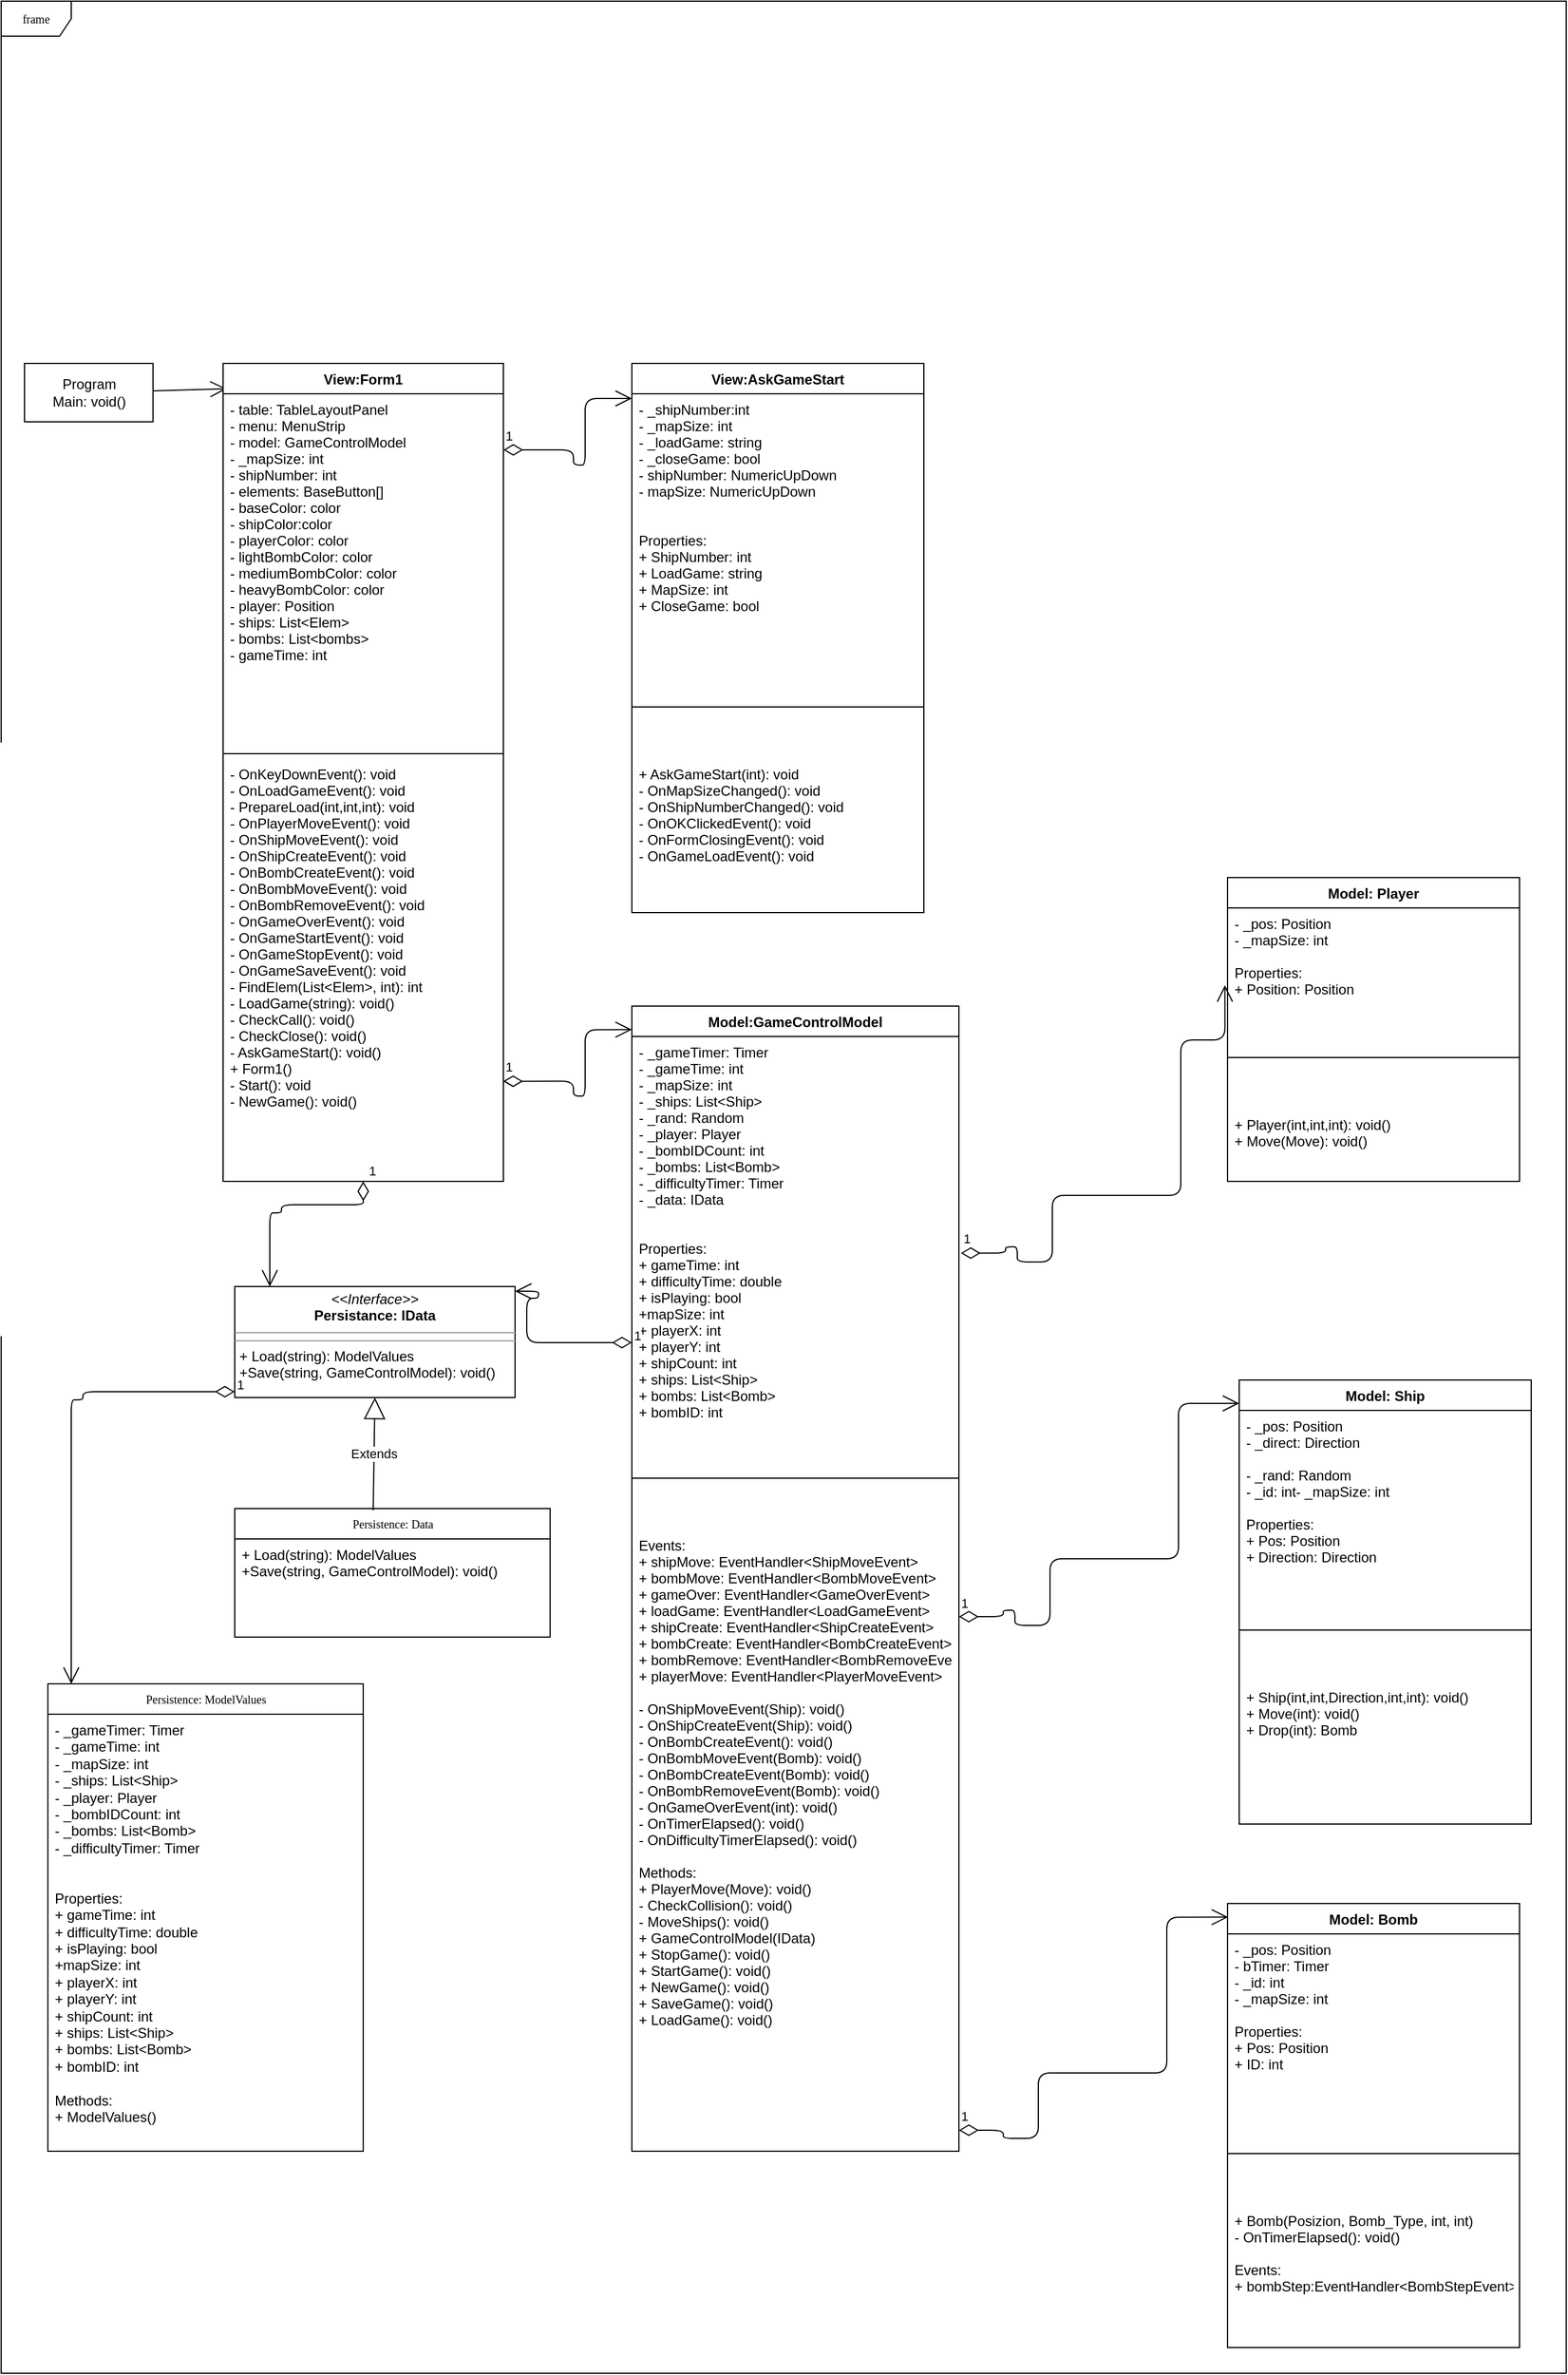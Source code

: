 <mxfile version="12.2.7" type="device" pages="1"><diagram name="Page-1" id="c4acf3e9-155e-7222-9cf6-157b1a14988f"><mxGraphModel dx="1495" dy="524" grid="1" gridSize="10" guides="1" tooltips="1" connect="1" arrows="1" fold="1" page="1" pageScale="1" pageWidth="850" pageHeight="1100" background="#ffffff" math="0" shadow="0"><root><mxCell id="0"/><mxCell id="1" parent="0"/><mxCell id="17acba5748e5396b-1" value="frame" style="shape=umlFrame;whiteSpace=wrap;html=1;rounded=0;shadow=0;comic=0;labelBackgroundColor=none;strokeWidth=1;fontFamily=Verdana;fontSize=10;align=center;" parent="1" vertex="1"><mxGeometry x="20" y="20" width="1340" height="2030" as="geometry"/></mxCell><mxCell id="17acba5748e5396b-20" value="Persistence: Data" style="swimlane;html=1;fontStyle=0;childLayout=stackLayout;horizontal=1;startSize=26;fillColor=none;horizontalStack=0;resizeParent=1;resizeLast=0;collapsible=1;marginBottom=0;swimlaneFillColor=#ffffff;rounded=0;shadow=0;comic=0;labelBackgroundColor=none;strokeWidth=1;fontFamily=Verdana;fontSize=10;align=center;" parent="1" vertex="1"><mxGeometry x="220" y="1310" width="270" height="110" as="geometry"/></mxCell><mxCell id="17acba5748e5396b-21" value="+ Load(string): ModelValues&lt;br&gt;+Save(string, GameControlModel): void() " style="text;html=1;strokeColor=none;fillColor=none;align=left;verticalAlign=top;spacingLeft=4;spacingRight=4;whiteSpace=wrap;overflow=hidden;rotatable=0;points=[[0,0.5],[1,0.5]];portConstraint=eastwest;" parent="17acba5748e5396b-20" vertex="1"><mxGeometry y="26" width="270" height="74" as="geometry"/></mxCell><mxCell id="5d2195bd80daf111-18" value="&lt;p style=&quot;margin: 0px ; margin-top: 4px ; text-align: center&quot;&gt;&lt;i&gt;&amp;lt;&amp;lt;Interface&amp;gt;&amp;gt;&lt;/i&gt;&lt;br&gt;&lt;b&gt;Persistance: IData&lt;br&gt;&lt;/b&gt;&lt;/p&gt;&lt;hr size=&quot;1&quot;&gt;&lt;hr size=&quot;1&quot;&gt;&lt;p style=&quot;margin: 0px ; margin-left: 4px&quot;&gt;+ Load(string): ModelValues&lt;br&gt;+Save(string, GameControlModel): void() &lt;br&gt;&lt;/p&gt;" style="verticalAlign=top;align=left;overflow=fill;fontSize=12;fontFamily=Helvetica;html=1;rounded=0;shadow=0;comic=0;labelBackgroundColor=none;strokeWidth=1" parent="1" vertex="1"><mxGeometry x="220" y="1120" width="240" height="95" as="geometry"/></mxCell><mxCell id="okpHUz_ocunKg5yzLn_k-1" value="&lt;div&gt;Program&lt;/div&gt;&lt;div&gt;Main: void()&lt;br&gt;&lt;/div&gt;" style="html=1;" parent="1" vertex="1"><mxGeometry x="40" y="330" width="110" height="50" as="geometry"/></mxCell><mxCell id="okpHUz_ocunKg5yzLn_k-6" value="" style="endArrow=open;endFill=1;endSize=12;html=1;entryX=0.013;entryY=0.031;entryDx=0;entryDy=0;entryPerimeter=0;" parent="1" source="okpHUz_ocunKg5yzLn_k-1" target="okpHUz_ocunKg5yzLn_k-7" edge="1"><mxGeometry width="160" relative="1" as="geometry"><mxPoint x="190" y="450" as="sourcePoint"/><mxPoint x="310" y="380.086" as="targetPoint"/></mxGeometry></mxCell><mxCell id="okpHUz_ocunKg5yzLn_k-7" value="View:Form1" style="swimlane;fontStyle=1;align=center;verticalAlign=top;childLayout=stackLayout;horizontal=1;startSize=26;horizontalStack=0;resizeParent=1;resizeParentMax=0;resizeLast=0;collapsible=1;marginBottom=0;" parent="1" vertex="1"><mxGeometry x="210" y="330" width="240" height="700" as="geometry"/></mxCell><mxCell id="okpHUz_ocunKg5yzLn_k-8" value="- table: TableLayoutPanel&#xA;- menu: MenuStrip&#xA;- model: GameControlModel&#xA;- _mapSize: int&#xA;- shipNumber: int&#xA;- elements: BaseButton[]&#xA;- baseColor: color&#xA;- shipColor:color&#xA;- playerColor: color&#xA;- lightBombColor: color&#xA;- mediumBombColor: color&#xA;- heavyBombColor: color&#xA;- player: Position&#xA;- ships: List&lt;Elem&gt;&#xA;- bombs: List&lt;bombs&gt;&#xA;- gameTime: int&#xA;" style="text;strokeColor=none;fillColor=none;align=left;verticalAlign=top;spacingLeft=4;spacingRight=4;overflow=hidden;rotatable=0;points=[[0,0.5],[1,0.5]];portConstraint=eastwest;" parent="okpHUz_ocunKg5yzLn_k-7" vertex="1"><mxGeometry y="26" width="240" height="304" as="geometry"/></mxCell><mxCell id="okpHUz_ocunKg5yzLn_k-9" value="" style="line;strokeWidth=1;fillColor=none;align=left;verticalAlign=middle;spacingTop=-1;spacingLeft=3;spacingRight=3;rotatable=0;labelPosition=right;points=[];portConstraint=eastwest;" parent="okpHUz_ocunKg5yzLn_k-7" vertex="1"><mxGeometry y="330" width="240" height="8" as="geometry"/></mxCell><mxCell id="okpHUz_ocunKg5yzLn_k-10" value="- OnKeyDownEvent(): void&#xA;- OnLoadGameEvent(): void&#xA;- PrepareLoad(int,int,int): void&#xA;- OnPlayerMoveEvent(): void&#xA;- OnShipMoveEvent(): void&#xA;- OnShipCreateEvent(): void&#xA;- OnBombCreateEvent(): void&#xA;- OnBombMoveEvent(): void&#xA;- OnBombRemoveEvent(): void&#xA;- OnGameOverEvent(): void&#xA;- OnGameStartEvent(): void&#xA;- OnGameStopEvent(): void&#xA;- OnGameSaveEvent(): void&#xA;- FindElem(List&lt;Elem&gt;, int): int&#xA;- LoadGame(string): void()&#xA;- CheckCall(): void()&#xA;- CheckClose(): void()&#xA;- AskGameStart(): void()&#xA;+ Form1()&#xA;- Start(): void&#xA;- NewGame(): void()&#xA;&#xA;" style="text;strokeColor=none;fillColor=none;align=left;verticalAlign=top;spacingLeft=4;spacingRight=4;overflow=hidden;rotatable=0;points=[[0,0.5],[1,0.5]];portConstraint=eastwest;" parent="okpHUz_ocunKg5yzLn_k-7" vertex="1"><mxGeometry y="338" width="240" height="362" as="geometry"/></mxCell><mxCell id="okpHUz_ocunKg5yzLn_k-11" value="View:AskGameStart" style="swimlane;fontStyle=1;align=center;verticalAlign=top;childLayout=stackLayout;horizontal=1;startSize=26;horizontalStack=0;resizeParent=1;resizeParentMax=0;resizeLast=0;collapsible=1;marginBottom=0;" parent="1" vertex="1"><mxGeometry x="560" y="330" width="250" height="470" as="geometry"/></mxCell><mxCell id="okpHUz_ocunKg5yzLn_k-12" value="- _shipNumber:int&#xA;- _mapSize: int&#xA;- _loadGame: string&#xA;- _closeGame: bool&#xA;- shipNumber: NumericUpDown&#xA;- mapSize: NumericUpDown&#xA;&#xA;&#xA;Properties:&#xA;+ ShipNumber: int&#xA;+ LoadGame: string&#xA;+ MapSize: int&#xA;+ CloseGame: bool&#xA;&#xA;" style="text;strokeColor=none;fillColor=none;align=left;verticalAlign=top;spacingLeft=4;spacingRight=4;overflow=hidden;rotatable=0;points=[[0,0.5],[1,0.5]];portConstraint=eastwest;" parent="okpHUz_ocunKg5yzLn_k-11" vertex="1"><mxGeometry y="26" width="250" height="224" as="geometry"/></mxCell><mxCell id="okpHUz_ocunKg5yzLn_k-13" value="" style="line;strokeWidth=1;fillColor=none;align=left;verticalAlign=middle;spacingTop=-1;spacingLeft=3;spacingRight=3;rotatable=0;labelPosition=right;points=[];portConstraint=eastwest;" parent="okpHUz_ocunKg5yzLn_k-11" vertex="1"><mxGeometry y="250" width="250" height="88" as="geometry"/></mxCell><mxCell id="okpHUz_ocunKg5yzLn_k-16" value="+ AskGameStart(int): void&#xA;- OnMapSizeChanged(): void&#xA;- OnShipNumberChanged(): void&#xA;- OnOKClickedEvent(): void&#xA;- OnFormClosingEvent(): void&#xA;- OnGameLoadEvent(): void&#xA;" style="text;strokeColor=none;fillColor=none;align=left;verticalAlign=top;spacingLeft=4;spacingRight=4;overflow=hidden;rotatable=0;points=[[0,0.5],[1,0.5]];portConstraint=eastwest;" parent="okpHUz_ocunKg5yzLn_k-11" vertex="1"><mxGeometry y="338" width="250" height="132" as="geometry"/></mxCell><mxCell id="okpHUz_ocunKg5yzLn_k-15" value="1" style="endArrow=open;html=1;endSize=12;startArrow=diamondThin;startSize=14;startFill=0;edgeStyle=orthogonalEdgeStyle;align=left;verticalAlign=bottom;" parent="1" target="okpHUz_ocunKg5yzLn_k-11" edge="1"><mxGeometry x="-1" y="3" relative="1" as="geometry"><mxPoint x="450" y="404" as="sourcePoint"/><mxPoint x="180" y="1098" as="targetPoint"/><Array as="points"><mxPoint x="450" y="404"/><mxPoint x="510" y="404"/><mxPoint x="510" y="417"/><mxPoint x="520" y="417"/><mxPoint x="520" y="360"/></Array></mxGeometry></mxCell><mxCell id="Es5SirZ7EQw_FPAhb97K-1" value="Model:GameControlModel" style="swimlane;fontStyle=1;align=center;verticalAlign=top;childLayout=stackLayout;horizontal=1;startSize=26;horizontalStack=0;resizeParent=1;resizeParentMax=0;resizeLast=0;collapsible=1;marginBottom=0;" parent="1" vertex="1"><mxGeometry x="560" y="880" width="280" height="980" as="geometry"/></mxCell><mxCell id="Es5SirZ7EQw_FPAhb97K-2" value="- _gameTimer: Timer&#xA;- _gameTime: int&#xA;- _mapSize: int&#xA;- _ships: List&lt;Ship&gt;&#xA;- _rand: Random&#xA;- _player: Player&#xA;- _bombIDCount: int&#xA;- _bombs: List&lt;Bomb&gt;&#xA;- _difficultyTimer: Timer&#xA;- _data: IData&#xA;&#xA;&#xA;Properties:&#xA;+ gameTime: int&#xA;+ difficultyTime: double&#xA;+ isPlaying: bool&#xA;+mapSize: int&#xA;+ playerX: int&#xA;+ playerY: int&#xA;+ shipCount: int&#xA;+ ships: List&lt;Ship&gt;&#xA;+ bombs: List&lt;Bomb&gt;&#xA;+ bombID: int&#xA;&#xA;&#xA;" style="text;strokeColor=none;fillColor=none;align=left;verticalAlign=top;spacingLeft=4;spacingRight=4;overflow=hidden;rotatable=0;points=[[0,0.5],[1,0.5]];portConstraint=eastwest;" parent="Es5SirZ7EQw_FPAhb97K-1" vertex="1"><mxGeometry y="26" width="280" height="334" as="geometry"/></mxCell><mxCell id="Es5SirZ7EQw_FPAhb97K-3" value="" style="line;strokeWidth=1;fillColor=none;align=left;verticalAlign=middle;spacingTop=-1;spacingLeft=3;spacingRight=3;rotatable=0;labelPosition=right;points=[];portConstraint=eastwest;" parent="Es5SirZ7EQw_FPAhb97K-1" vertex="1"><mxGeometry y="360" width="280" height="88" as="geometry"/></mxCell><mxCell id="Es5SirZ7EQw_FPAhb97K-4" value="Events:&#xA;+ shipMove: EventHandler&lt;ShipMoveEvent&gt;&#xA;+ bombMove: EventHandler&lt;BombMoveEvent&gt;&#xA;+ gameOver: EventHandler&lt;GameOverEvent&gt;&#xA;+ loadGame: EventHandler&lt;LoadGameEvent&gt;&#xA;+ shipCreate: EventHandler&lt;ShipCreateEvent&gt;&#xA;+ bombCreate: EventHandler&lt;BombCreateEvent&gt;&#xA;+ bombRemove: EventHandler&lt;BombRemoveEvent&gt;&#xA;+ playerMove: EventHandler&lt;PlayerMoveEvent&gt;&#xA;&#xA;- OnShipMoveEvent(Ship): void()&#xA;- OnShipCreateEvent(Ship): void()&#xA;- OnBombCreateEvent(): void()&#xA;- OnBombMoveEvent(Bomb): void()&#xA;- OnBombCreateEvent(Bomb): void()&#xA;- OnBombRemoveEvent(Bomb): void()&#xA;- OnGameOverEvent(int): void()&#xA;- OnTimerElapsed(): void()&#xA;- OnDifficultyTimerElapsed(): void()&#xA;&#xA;Methods:&#xA;+ PlayerMove(Move): void()&#xA;- CheckCollision(): void()&#xA;- MoveShips(): void()&#xA;+ GameControlModel(IData)&#xA;+ StopGame(): void()&#xA;+ StartGame(): void()&#xA;+ NewGame(): void()&#xA;+ SaveGame(): void()&#xA;+ LoadGame(): void()&#xA;&#xA;&#xA;&#xA;&#xA;&#xA;" style="text;strokeColor=none;fillColor=none;align=left;verticalAlign=top;spacingLeft=4;spacingRight=4;overflow=hidden;rotatable=0;points=[[0,0.5],[1,0.5]];portConstraint=eastwest;" parent="Es5SirZ7EQw_FPAhb97K-1" vertex="1"><mxGeometry y="448" width="280" height="532" as="geometry"/></mxCell><mxCell id="Es5SirZ7EQw_FPAhb97K-5" value="1" style="endArrow=open;html=1;endSize=12;startArrow=diamondThin;startSize=14;startFill=0;edgeStyle=orthogonalEdgeStyle;align=left;verticalAlign=bottom;" parent="1" edge="1"><mxGeometry x="-1" y="3" relative="1" as="geometry"><mxPoint x="449.833" y="944.333" as="sourcePoint"/><mxPoint x="560.0" y="900.167" as="targetPoint"/><Array as="points"><mxPoint x="450" y="944"/><mxPoint x="510" y="944"/><mxPoint x="510" y="957"/><mxPoint x="520" y="957"/><mxPoint x="520" y="900"/></Array></mxGeometry></mxCell><mxCell id="Es5SirZ7EQw_FPAhb97K-7" value="Model: Ship" style="swimlane;fontStyle=1;align=center;verticalAlign=top;childLayout=stackLayout;horizontal=1;startSize=26;horizontalStack=0;resizeParent=1;resizeParentMax=0;resizeLast=0;collapsible=1;marginBottom=0;" parent="1" vertex="1"><mxGeometry x="1080" y="1200" width="250" height="380" as="geometry"/></mxCell><mxCell id="Es5SirZ7EQw_FPAhb97K-8" value="- _pos: Position&#xA;- _direct: Direction&#xA;&#xA;- _rand: Random&#xA;- _id: int- _mapSize: int&#xA;&#xA;Properties:&#xA;+ Pos: Position&#xA;+ Direction: Direction&#xA;" style="text;strokeColor=none;fillColor=none;align=left;verticalAlign=top;spacingLeft=4;spacingRight=4;overflow=hidden;rotatable=0;points=[[0,0.5],[1,0.5]];portConstraint=eastwest;" parent="Es5SirZ7EQw_FPAhb97K-7" vertex="1"><mxGeometry y="26" width="250" height="144" as="geometry"/></mxCell><mxCell id="Es5SirZ7EQw_FPAhb97K-9" value="" style="line;strokeWidth=1;fillColor=none;align=left;verticalAlign=middle;spacingTop=-1;spacingLeft=3;spacingRight=3;rotatable=0;labelPosition=right;points=[];portConstraint=eastwest;" parent="Es5SirZ7EQw_FPAhb97K-7" vertex="1"><mxGeometry y="170" width="250" height="88" as="geometry"/></mxCell><mxCell id="Es5SirZ7EQw_FPAhb97K-10" value="+ Ship(int,int,Direction,int,int): void()&#xA;+ Move(int): void()&#xA;+ Drop(int): Bomb&#xA;" style="text;strokeColor=none;fillColor=none;align=left;verticalAlign=top;spacingLeft=4;spacingRight=4;overflow=hidden;rotatable=0;points=[[0,0.5],[1,0.5]];portConstraint=eastwest;" parent="Es5SirZ7EQw_FPAhb97K-7" vertex="1"><mxGeometry y="258" width="250" height="122" as="geometry"/></mxCell><mxCell id="Es5SirZ7EQw_FPAhb97K-11" value="Model: Player" style="swimlane;fontStyle=1;align=center;verticalAlign=top;childLayout=stackLayout;horizontal=1;startSize=26;horizontalStack=0;resizeParent=1;resizeParentMax=0;resizeLast=0;collapsible=1;marginBottom=0;" parent="1" vertex="1"><mxGeometry x="1070" y="770" width="250" height="260" as="geometry"/></mxCell><mxCell id="Es5SirZ7EQw_FPAhb97K-12" value="- _pos: Position&#xA;- _mapSize: int&#xA;&#xA;Properties:&#xA;+ Position: Position&#xA;" style="text;strokeColor=none;fillColor=none;align=left;verticalAlign=top;spacingLeft=4;spacingRight=4;overflow=hidden;rotatable=0;points=[[0,0.5],[1,0.5]];portConstraint=eastwest;" parent="Es5SirZ7EQw_FPAhb97K-11" vertex="1"><mxGeometry y="26" width="250" height="84" as="geometry"/></mxCell><mxCell id="Es5SirZ7EQw_FPAhb97K-13" value="" style="line;strokeWidth=1;fillColor=none;align=left;verticalAlign=middle;spacingTop=-1;spacingLeft=3;spacingRight=3;rotatable=0;labelPosition=right;points=[];portConstraint=eastwest;" parent="Es5SirZ7EQw_FPAhb97K-11" vertex="1"><mxGeometry y="110" width="250" height="88" as="geometry"/></mxCell><mxCell id="Es5SirZ7EQw_FPAhb97K-14" value="+ Player(int,int,int): void()&#xA;+ Move(Move): void()&#xA;" style="text;strokeColor=none;fillColor=none;align=left;verticalAlign=top;spacingLeft=4;spacingRight=4;overflow=hidden;rotatable=0;points=[[0,0.5],[1,0.5]];portConstraint=eastwest;" parent="Es5SirZ7EQw_FPAhb97K-11" vertex="1"><mxGeometry y="198" width="250" height="62" as="geometry"/></mxCell><mxCell id="Es5SirZ7EQw_FPAhb97K-15" value="Model: Bomb" style="swimlane;fontStyle=1;align=center;verticalAlign=top;childLayout=stackLayout;horizontal=1;startSize=26;horizontalStack=0;resizeParent=1;resizeParentMax=0;resizeLast=0;collapsible=1;marginBottom=0;" parent="1" vertex="1"><mxGeometry x="1070" y="1648" width="250" height="380" as="geometry"/></mxCell><mxCell id="Es5SirZ7EQw_FPAhb97K-16" value="- _pos: Position&#xA;- bTimer: Timer&#xA;- _id: int&#xA;- _mapSize: int&#xA;&#xA;Properties:&#xA;+ Pos: Position&#xA;+ ID: int&#xA;" style="text;strokeColor=none;fillColor=none;align=left;verticalAlign=top;spacingLeft=4;spacingRight=4;overflow=hidden;rotatable=0;points=[[0,0.5],[1,0.5]];portConstraint=eastwest;" parent="Es5SirZ7EQw_FPAhb97K-15" vertex="1"><mxGeometry y="26" width="250" height="144" as="geometry"/></mxCell><mxCell id="Es5SirZ7EQw_FPAhb97K-17" value="" style="line;strokeWidth=1;fillColor=none;align=left;verticalAlign=middle;spacingTop=-1;spacingLeft=3;spacingRight=3;rotatable=0;labelPosition=right;points=[];portConstraint=eastwest;" parent="Es5SirZ7EQw_FPAhb97K-15" vertex="1"><mxGeometry y="170" width="250" height="88" as="geometry"/></mxCell><mxCell id="Es5SirZ7EQw_FPAhb97K-18" value="+ Bomb(Posizion, Bomb_Type, int, int)&#xA;- OnTimerElapsed(): void()&#xA;&#xA;Events:&#xA;+ bombStep:EventHandler&lt;BombStepEvent&gt;&#xA;&#xA;" style="text;strokeColor=none;fillColor=none;align=left;verticalAlign=top;spacingLeft=4;spacingRight=4;overflow=hidden;rotatable=0;points=[[0,0.5],[1,0.5]];portConstraint=eastwest;" parent="Es5SirZ7EQw_FPAhb97K-15" vertex="1"><mxGeometry y="258" width="250" height="122" as="geometry"/></mxCell><mxCell id="Es5SirZ7EQw_FPAhb97K-19" value="1" style="endArrow=open;html=1;endSize=12;startArrow=diamondThin;startSize=14;startFill=0;edgeStyle=orthogonalEdgeStyle;align=left;verticalAlign=bottom;entryX=-0.009;entryY=0.787;entryDx=0;entryDy=0;entryPerimeter=0;exitX=1.006;exitY=0.555;exitDx=0;exitDy=0;exitPerimeter=0;" parent="1" source="Es5SirZ7EQw_FPAhb97K-2" target="Es5SirZ7EQw_FPAhb97K-12" edge="1"><mxGeometry x="-1" y="3" relative="1" as="geometry"><mxPoint x="760.5" y="1086" as="sourcePoint"/><mxPoint x="872.5" y="1042" as="targetPoint"/><Array as="points"><mxPoint x="880" y="1091"/><mxPoint x="880" y="1086"/><mxPoint x="890" y="1086"/><mxPoint x="890" y="1099"/><mxPoint x="920" y="1099"/><mxPoint x="920" y="1042"/><mxPoint x="1030" y="1042"/><mxPoint x="1030" y="909"/></Array></mxGeometry></mxCell><mxCell id="Es5SirZ7EQw_FPAhb97K-20" value="1" style="endArrow=open;html=1;endSize=12;startArrow=diamondThin;startSize=14;startFill=0;edgeStyle=orthogonalEdgeStyle;align=left;verticalAlign=bottom;" parent="1" target="Es5SirZ7EQw_FPAhb97K-7" edge="1"><mxGeometry x="-1" y="3" relative="1" as="geometry"><mxPoint x="840" y="1402.5" as="sourcePoint"/><mxPoint x="1065.643" y="1220" as="targetPoint"/><Array as="points"><mxPoint x="878" y="1402"/><mxPoint x="878" y="1397"/><mxPoint x="888" y="1397"/><mxPoint x="888" y="1410"/><mxPoint x="918" y="1410"/><mxPoint x="918" y="1353"/><mxPoint x="1028" y="1353"/><mxPoint x="1028" y="1220"/></Array></mxGeometry></mxCell><mxCell id="Es5SirZ7EQw_FPAhb97K-21" value="1" style="endArrow=open;html=1;endSize=12;startArrow=diamondThin;startSize=14;startFill=0;edgeStyle=orthogonalEdgeStyle;align=left;verticalAlign=bottom;" parent="1" edge="1"><mxGeometry x="-1" y="3" relative="1" as="geometry"><mxPoint x="840" y="1842" as="sourcePoint"/><mxPoint x="1070.5" y="1659.667" as="targetPoint"/><Array as="points"><mxPoint x="878" y="1842"/><mxPoint x="878" y="1849"/><mxPoint x="908" y="1849"/><mxPoint x="908" y="1793"/><mxPoint x="1018" y="1793"/><mxPoint x="1018" y="1660"/></Array></mxGeometry></mxCell><mxCell id="eOjp4SXjjcvpafqJLG_C-2" value="Extends" style="endArrow=block;endSize=16;endFill=0;html=1;entryX=0.5;entryY=1;entryDx=0;entryDy=0;exitX=0.439;exitY=0.014;exitDx=0;exitDy=0;exitPerimeter=0;" edge="1" parent="1" source="17acba5748e5396b-20" target="5d2195bd80daf111-18"><mxGeometry width="160" relative="1" as="geometry"><mxPoint x="140" y="1360" as="sourcePoint"/><mxPoint x="300" y="1360" as="targetPoint"/></mxGeometry></mxCell><mxCell id="eOjp4SXjjcvpafqJLG_C-5" value="1" style="endArrow=open;html=1;endSize=12;startArrow=diamondThin;startSize=14;startFill=0;edgeStyle=orthogonalEdgeStyle;align=left;verticalAlign=bottom;" edge="1" parent="1" source="Es5SirZ7EQw_FPAhb97K-2" target="5d2195bd80daf111-18"><mxGeometry x="-1" y="3" relative="1" as="geometry"><mxPoint x="420" y="1168" as="sourcePoint"/><mxPoint x="520.167" y="1123.833" as="targetPoint"/><Array as="points"><mxPoint x="470" y="1168"/><mxPoint x="470" y="1130"/><mxPoint x="480" y="1130"/><mxPoint x="480" y="1124"/></Array></mxGeometry></mxCell><mxCell id="eOjp4SXjjcvpafqJLG_C-6" value="1" style="endArrow=open;html=1;endSize=12;startArrow=diamondThin;startSize=14;startFill=0;edgeStyle=orthogonalEdgeStyle;align=left;verticalAlign=bottom;" edge="1" parent="1" source="okpHUz_ocunKg5yzLn_k-10" target="5d2195bd80daf111-18"><mxGeometry x="-1" y="3" relative="1" as="geometry"><mxPoint x="285" y="1057.167" as="sourcePoint"/><mxPoint x="95" y="1013" as="targetPoint"/><Array as="points"><mxPoint x="330" y="1050"/><mxPoint x="260" y="1050"/><mxPoint x="260" y="1057"/><mxPoint x="250" y="1057"/></Array></mxGeometry></mxCell><mxCell id="eOjp4SXjjcvpafqJLG_C-8" value="Persistence: ModelValues" style="swimlane;html=1;fontStyle=0;childLayout=stackLayout;horizontal=1;startSize=26;fillColor=none;horizontalStack=0;resizeParent=1;resizeLast=0;collapsible=1;marginBottom=0;swimlaneFillColor=#ffffff;rounded=0;shadow=0;comic=0;labelBackgroundColor=none;strokeWidth=1;fontFamily=Verdana;fontSize=10;align=center;" vertex="1" parent="1"><mxGeometry x="60" y="1460" width="270" height="400" as="geometry"/></mxCell><mxCell id="eOjp4SXjjcvpafqJLG_C-9" value="- _gameTimer: Timer&lt;br&gt;- _gameTime: int&lt;br&gt;- _mapSize: int&lt;br&gt;- _ships: List&amp;lt;Ship&amp;gt;&lt;br&gt;- _player: Player&lt;br&gt;- _bombIDCount: int&lt;br&gt;- _bombs: List&amp;lt;Bomb&amp;gt;&lt;br&gt;- _difficultyTimer: Timer&lt;br&gt;&lt;br&gt;&lt;br&gt;Properties:&lt;br&gt;+ gameTime: int&lt;br&gt;+ difficultyTime: double&lt;br&gt;+ isPlaying: bool&lt;br&gt;+mapSize: int&lt;br&gt;+ playerX: int&lt;br&gt;+ playerY: int&lt;br&gt;+ shipCount: int&lt;br&gt;+ ships: List&amp;lt;Ship&amp;gt;&lt;br&gt;+ bombs: List&amp;lt;Bomb&amp;gt;&lt;br&gt;+ bombID: int&lt;div&gt;&lt;br&gt;&lt;/div&gt;&lt;div&gt;Methods:&lt;/div&gt;&lt;div&gt;+ ModelValues()&lt;br&gt;&lt;/div&gt;&lt;div&gt;&lt;br&gt;&lt;/div&gt;" style="text;html=1;strokeColor=none;fillColor=none;align=left;verticalAlign=top;spacingLeft=4;spacingRight=4;whiteSpace=wrap;overflow=hidden;rotatable=0;points=[[0,0.5],[1,0.5]];portConstraint=eastwest;" vertex="1" parent="eOjp4SXjjcvpafqJLG_C-8"><mxGeometry y="26" width="270" height="364" as="geometry"/></mxCell><mxCell id="eOjp4SXjjcvpafqJLG_C-10" value="1" style="endArrow=open;html=1;endSize=12;startArrow=diamondThin;startSize=14;startFill=0;edgeStyle=orthogonalEdgeStyle;align=left;verticalAlign=bottom;" edge="1" parent="1" source="5d2195bd80daf111-18" target="eOjp4SXjjcvpafqJLG_C-8"><mxGeometry x="-1" y="3" relative="1" as="geometry"><mxPoint x="160" y="1190" as="sourcePoint"/><mxPoint x="80" y="1280" as="targetPoint"/><Array as="points"><mxPoint x="90" y="1210"/><mxPoint x="90" y="1217"/><mxPoint x="80" y="1217"/></Array></mxGeometry></mxCell></root></mxGraphModel></diagram></mxfile>